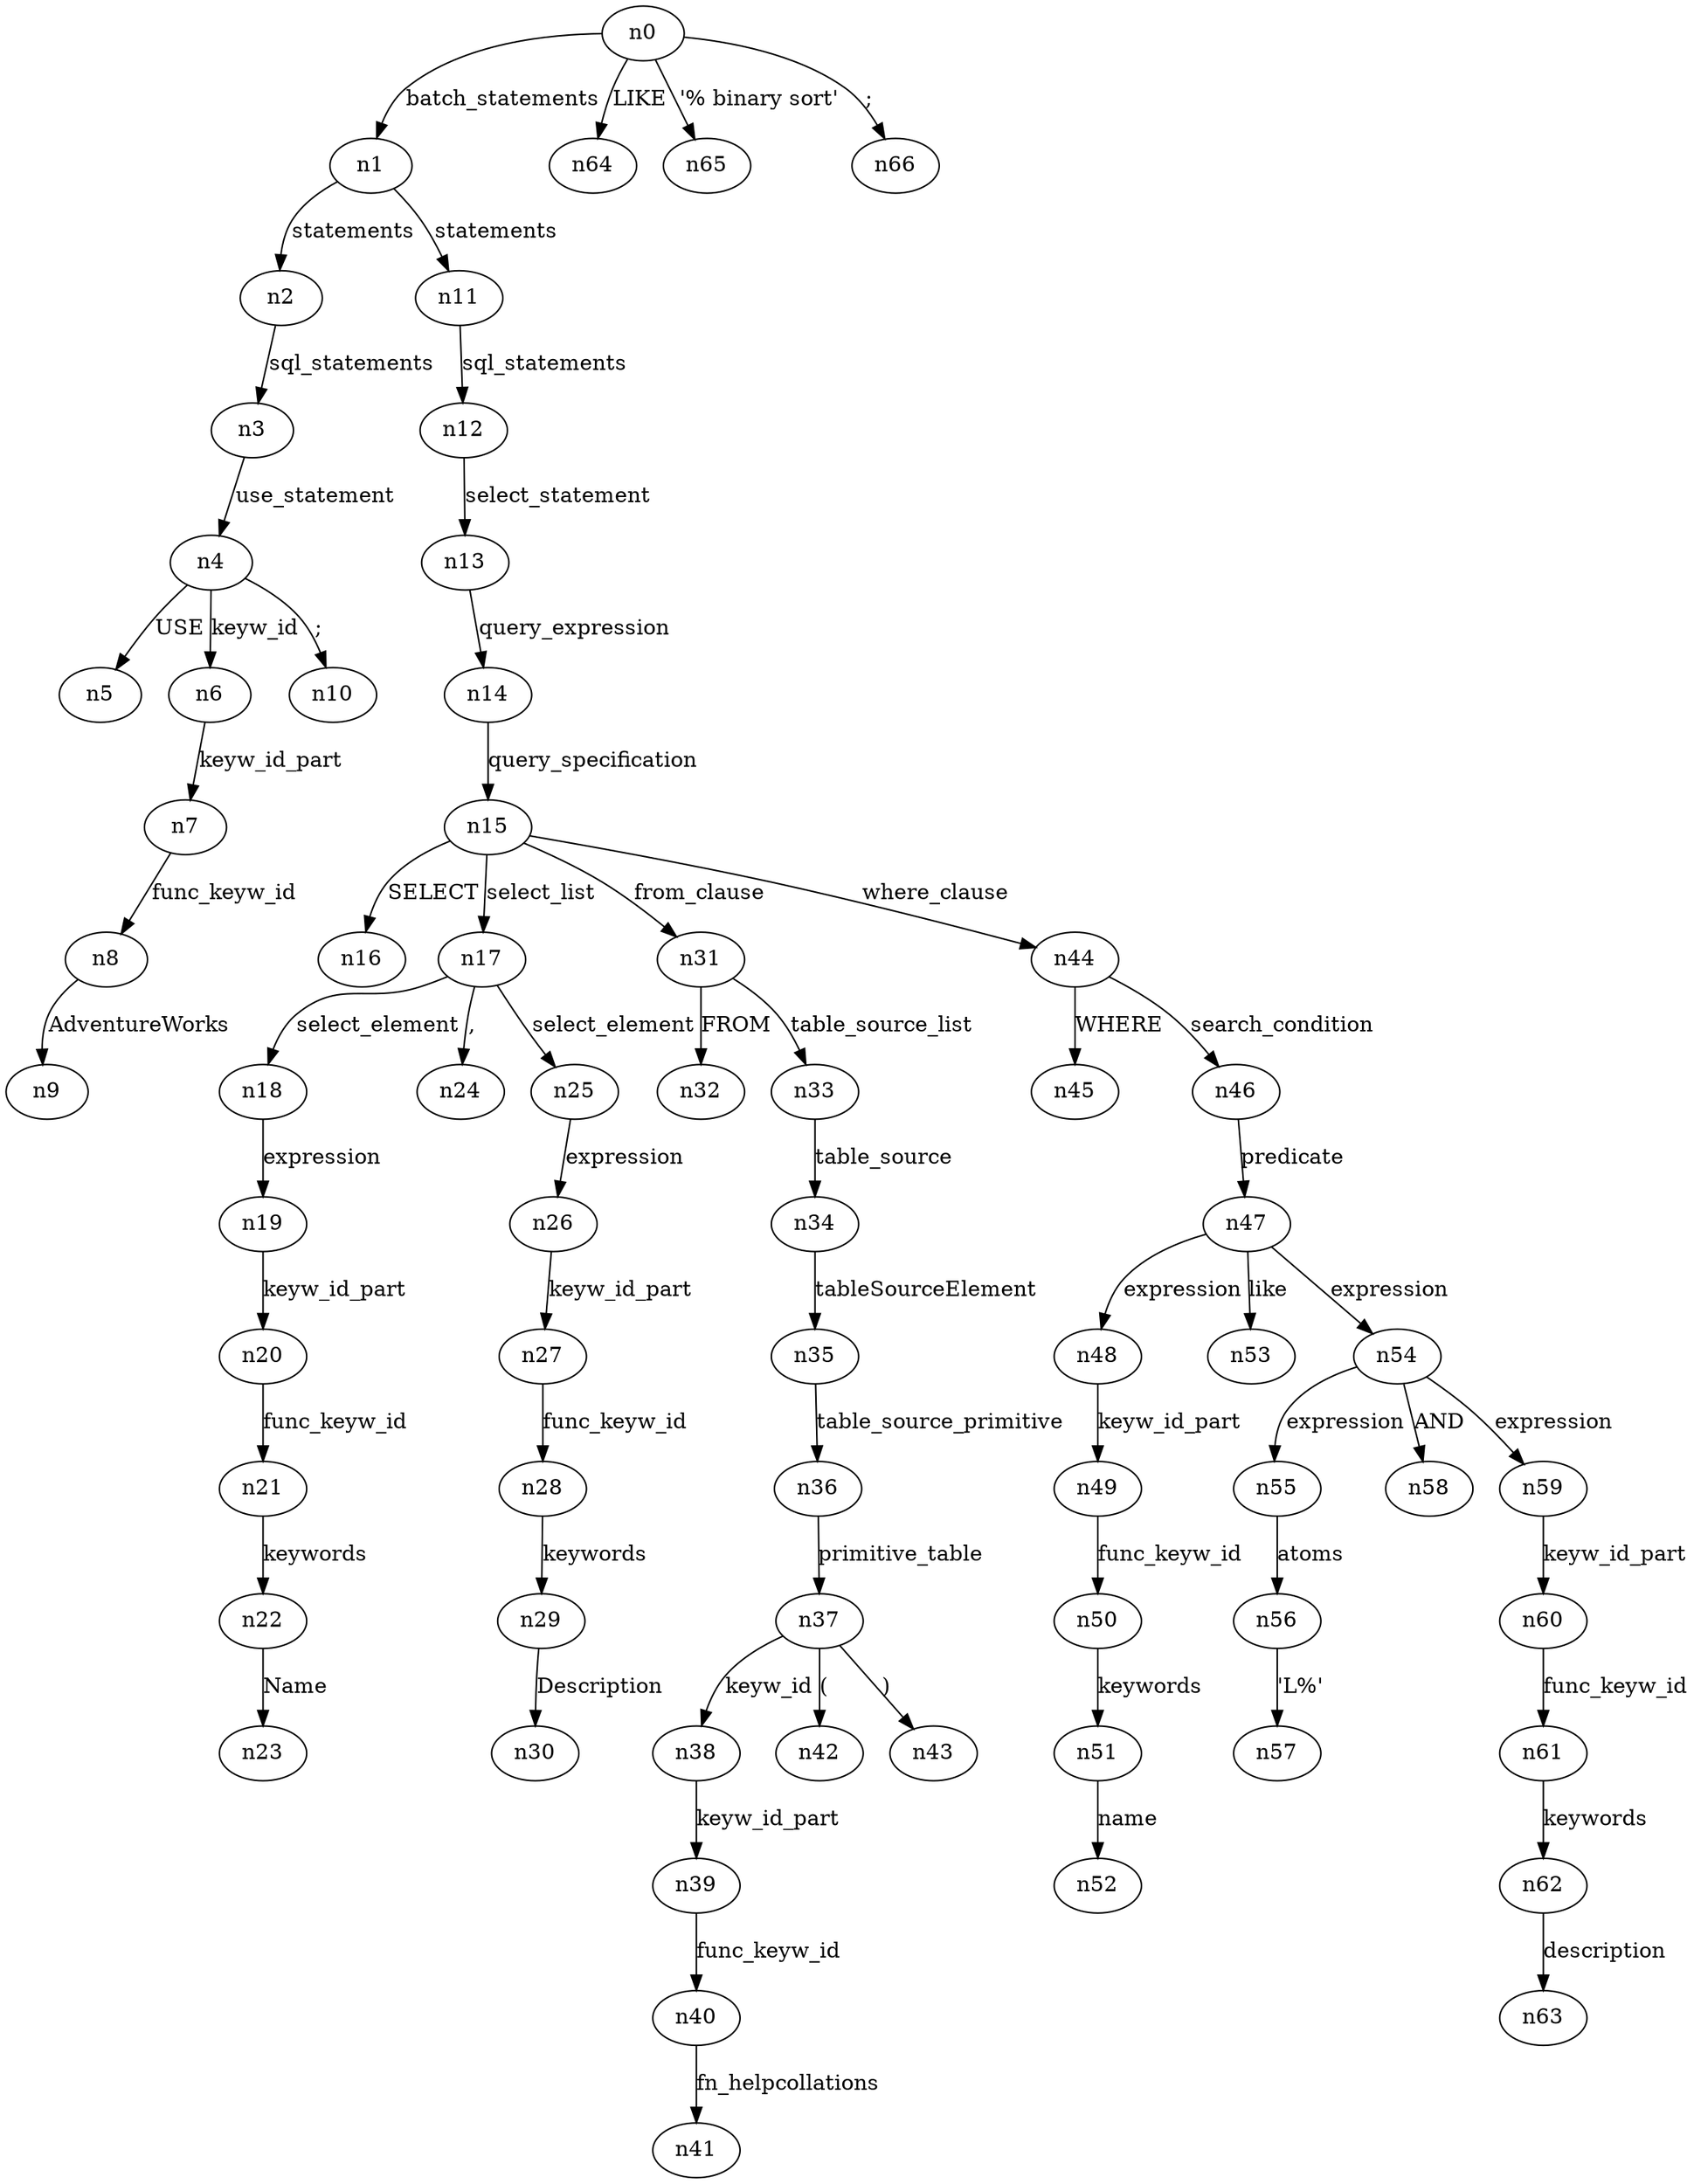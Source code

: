 digraph ParseTree {
  n0 -> n1 [label="batch_statements"];
  n1 -> n2 [label="statements"];
  n2 -> n3 [label="sql_statements"];
  n3 -> n4 [label="use_statement"];
  n4 -> n5 [label="USE"];
  n4 -> n6 [label="keyw_id"];
  n6 -> n7 [label="keyw_id_part"];
  n7 -> n8 [label="func_keyw_id"];
  n8 -> n9 [label="AdventureWorks"];
  n4 -> n10 [label=";"];
  n1 -> n11 [label="statements"];
  n11 -> n12 [label="sql_statements"];
  n12 -> n13 [label="select_statement"];
  n13 -> n14 [label="query_expression"];
  n14 -> n15 [label="query_specification"];
  n15 -> n16 [label="SELECT"];
  n15 -> n17 [label="select_list"];
  n17 -> n18 [label="select_element"];
  n18 -> n19 [label="expression"];
  n19 -> n20 [label="keyw_id_part"];
  n20 -> n21 [label="func_keyw_id"];
  n21 -> n22 [label="keywords"];
  n22 -> n23 [label="Name"];
  n17 -> n24 [label=","];
  n17 -> n25 [label="select_element"];
  n25 -> n26 [label="expression"];
  n26 -> n27 [label="keyw_id_part"];
  n27 -> n28 [label="func_keyw_id"];
  n28 -> n29 [label="keywords"];
  n29 -> n30 [label="Description"];
  n15 -> n31 [label="from_clause"];
  n31 -> n32 [label="FROM"];
  n31 -> n33 [label="table_source_list"];
  n33 -> n34 [label="table_source"];
  n34 -> n35 [label="tableSourceElement"];
  n35 -> n36 [label="table_source_primitive"];
  n36 -> n37 [label="primitive_table"];
  n37 -> n38 [label="keyw_id"];
  n38 -> n39 [label="keyw_id_part"];
  n39 -> n40 [label="func_keyw_id"];
  n40 -> n41 [label="fn_helpcollations"];
  n37 -> n42 [label="("];
  n37 -> n43 [label=")"];
  n15 -> n44 [label="where_clause"];
  n44 -> n45 [label="WHERE"];
  n44 -> n46 [label="search_condition"];
  n46 -> n47 [label="predicate"];
  n47 -> n48 [label="expression"];
  n48 -> n49 [label="keyw_id_part"];
  n49 -> n50 [label="func_keyw_id"];
  n50 -> n51 [label="keywords"];
  n51 -> n52 [label="name"];
  n47 -> n53 [label="like"];
  n47 -> n54 [label="expression"];
  n54 -> n55 [label="expression"];
  n55 -> n56 [label="atoms"];
  n56 -> n57 [label="'L%'"];
  n54 -> n58 [label="AND"];
  n54 -> n59 [label="expression"];
  n59 -> n60 [label="keyw_id_part"];
  n60 -> n61 [label="func_keyw_id"];
  n61 -> n62 [label="keywords"];
  n62 -> n63 [label="description"];
  n0 -> n64 [label="LIKE"];
  n0 -> n65 [label="'% binary sort'"];
  n0 -> n66 [label=";"];
}
